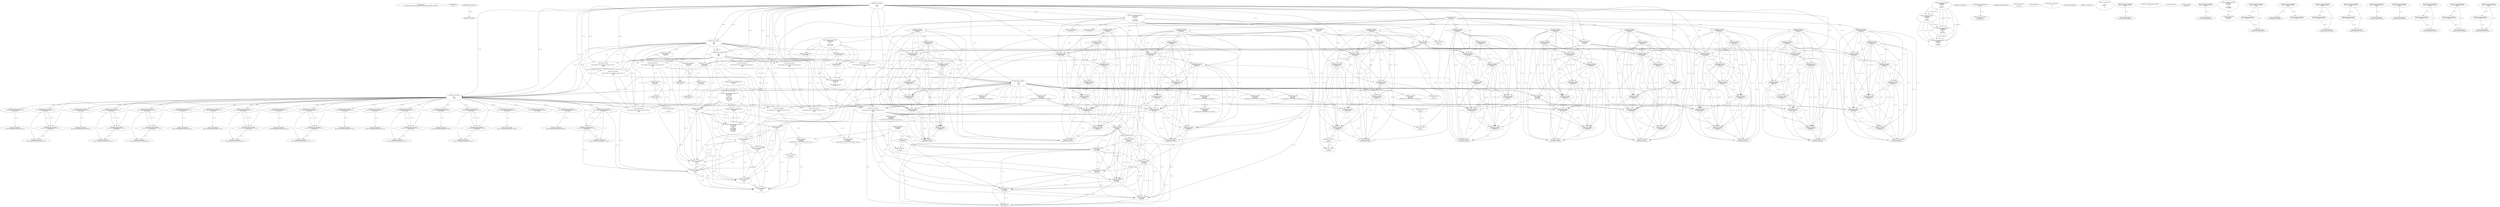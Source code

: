 // Global SCDG with merge call
digraph {
	0 [label="268454688.main
be7ce0b23d6ee4326e909ef32d0ceda66f762a8c37fd239268e45d11e36ee620"]
	1 [label="268454699.Sleep
1000"]
	2 [label="268450908.GetProcessHeap
"]
	3 [label="268465424.VirtualAlloc
0
128
12288
4"]
	4 [label="268465190.RegOpenKeyExW
2147483650
268501000
0
131097
2147417172"]
	5 [label="268465223.RegQueryValueExW
2147417376
268500984
0
0
3221762048
2147417188"]
	3 -> 5 [label="(0-->5)"]
	6 [label="268465239.RegCloseKey
2147417376"]
	5 -> 6 [label="(1-->1)"]
	7 [label="268465489.wsprintfW
3221762048
268501104
0"]
	3 -> 7 [label="(0-->1)"]
	5 -> 7 [label="(5-->1)"]
	8 [label="268466183.VirtualAlloc
0
1024
12288
4"]
	3 -> 8 [label="(3-->3)"]
	3 -> 8 [label="(4-->4)"]
	9 [label="268466202.VirtualAlloc
0
3596
12288
4"]
	3 -> 9 [label="(3-->3)"]
	8 -> 9 [label="(3-->3)"]
	3 -> 9 [label="(4-->4)"]
	8 -> 9 [label="(4-->4)"]
	10 [label="268466212.GetWindowsDirectoryW
3221770240
256"]
	9 -> 10 [label="(0-->1)"]
	11 [label="268466270.GetVolumeInformationW
3221770240
3221770752
256
3221771776
3221771784
3221771780
3221771264
256"]
	9 -> 11 [label="(0-->1)"]
	10 -> 11 [label="(1-->1)"]
	10 -> 11 [label="(2-->3)"]
	10 -> 11 [label="(2-->8)"]
	12 [label="268465190.RegOpenKeyExW
2147483650
268501632
0
131097
2147417172"]
	4 -> 12 [label="(1-->1)"]
	4 -> 12 [label="(4-->4)"]
	4 -> 12 [label="(5-->5)"]
	13 [label="268465223.RegQueryValueExW
3221771788
268501592
0
0
3221771788
2147417188"]
	5 -> 13 [label="(6-->6)"]
	14 [label="268465254.GetLastError
"]
	15 [label="268465263.RegCloseKey
3221771788"]
	13 -> 15 [label="(1-->1)"]
	13 -> 15 [label="(5-->1)"]
	16 [label="268466376.wsprintfW
3221766144
268501204
0"]
	8 -> 16 [label="(0-->1)"]
	17 [label="268466397.lstrcatW
3221766144
3221771788"]
	8 -> 17 [label="(0-->1)"]
	16 -> 17 [label="(1-->1)"]
	13 -> 17 [label="(1-->2)"]
	13 -> 17 [label="(5-->2)"]
	15 -> 17 [label="(1-->2)"]
	18 [label="268466409.GetModuleHandleW
268501752"]
	19 [label="268466416.GetProcAddress
270536744
RtlComputeCrc32"]
	18 -> 19 [label="(0-->1)"]
	20 [label="268466432.lstrlenW
3221766144"]
	8 -> 20 [label="(0-->1)"]
	16 -> 20 [label="(1-->1)"]
	17 -> 20 [label="(1-->1)"]
	21 [label="268466449.RtlComputeCrc32
"]
	22 [label="268466481.VirtualFree
3221770240
0
32768"]
	9 -> 22 [label="(0-->1)"]
	10 -> 22 [label="(1-->1)"]
	11 -> 22 [label="(1-->1)"]
	23 [label="268464882.lstrlenW
3221762048"]
	3 -> 23 [label="(0-->1)"]
	5 -> 23 [label="(5-->1)"]
	7 -> 23 [label="(1-->1)"]
	24 [label="268464893.lstrlenW
268497860"]
	25 [label="268453932.VirtualAlloc
0
retval_lstrlenW_33060_32_retval_lstrlenW_33057_32
12288
64"]
	3 -> 25 [label="(3-->3)"]
	8 -> 25 [label="(3-->3)"]
	9 -> 25 [label="(3-->3)"]
	26 [label="268453967.lstrcpyW
0
268497976"]
	27 [label="268453974.lstrlenW
0"]
	28 [label="268464425.lstrcatW
retval_lstrlenW_33073_32
268497860"]
	24 -> 28 [label="(1-->2)"]
	29 [label="268464433.lstrcatW
retval_lstrlenW_33073_32
268500944"]
	28 -> 29 [label="(1-->1)"]
	30 [label="268464439.lstrcatW
retval_lstrlenW_33073_32
3221762048"]
	28 -> 30 [label="(1-->1)"]
	29 -> 30 [label="(1-->1)"]
	3 -> 30 [label="(0-->2)"]
	5 -> 30 [label="(5-->2)"]
	7 -> 30 [label="(1-->2)"]
	23 -> 30 [label="(1-->2)"]
	31 [label="268464447.lstrcatW
retval_lstrlenW_33073_32
268500948"]
	28 -> 31 [label="(1-->1)"]
	29 -> 31 [label="(1-->1)"]
	30 -> 31 [label="(1-->1)"]
	32 [label="268464636.VirtualAlloc
0
66
12288
64"]
	3 -> 32 [label="(3-->3)"]
	8 -> 32 [label="(3-->3)"]
	9 -> 32 [label="(3-->3)"]
	25 -> 32 [label="(3-->3)"]
	25 -> 32 [label="(4-->4)"]
	33 [label="268464662.wsprintfW
3221778432
268500952
unconstrained_ret_RtlComputeCrc32_33035_32"]
	32 -> 33 [label="(0-->1)"]
	34 [label="268464692.lstrcatW
retval_lstrlenW_33073_32
268497764"]
	28 -> 34 [label="(1-->1)"]
	29 -> 34 [label="(1-->1)"]
	30 -> 34 [label="(1-->1)"]
	31 -> 34 [label="(1-->1)"]
	35 [label="268464700.lstrcatW
retval_lstrlenW_33073_32
268500944"]
	28 -> 35 [label="(1-->1)"]
	29 -> 35 [label="(1-->1)"]
	30 -> 35 [label="(1-->1)"]
	31 -> 35 [label="(1-->1)"]
	34 -> 35 [label="(1-->1)"]
	29 -> 35 [label="(2-->2)"]
	36 [label="268464706.lstrcatW
retval_lstrlenW_33073_32
3221778432"]
	28 -> 36 [label="(1-->1)"]
	29 -> 36 [label="(1-->1)"]
	30 -> 36 [label="(1-->1)"]
	31 -> 36 [label="(1-->1)"]
	34 -> 36 [label="(1-->1)"]
	35 -> 36 [label="(1-->1)"]
	32 -> 36 [label="(0-->2)"]
	33 -> 36 [label="(1-->2)"]
	37 [label="268464714.lstrcatW
retval_lstrlenW_33073_32
268500948"]
	28 -> 37 [label="(1-->1)"]
	29 -> 37 [label="(1-->1)"]
	30 -> 37 [label="(1-->1)"]
	31 -> 37 [label="(1-->1)"]
	34 -> 37 [label="(1-->1)"]
	35 -> 37 [label="(1-->1)"]
	36 -> 37 [label="(1-->1)"]
	31 -> 37 [label="(2-->2)"]
	38 [label="268464726.VirtualFree
3221778432
0
32768"]
	32 -> 38 [label="(0-->1)"]
	33 -> 38 [label="(1-->1)"]
	36 -> 38 [label="(2-->1)"]
	22 -> 38 [label="(3-->3)"]
	39 [label="268464767.lstrlenW
retval_lstrlenW_33073_32"]
	28 -> 39 [label="(1-->1)"]
	29 -> 39 [label="(1-->1)"]
	30 -> 39 [label="(1-->1)"]
	31 -> 39 [label="(1-->1)"]
	34 -> 39 [label="(1-->1)"]
	35 -> 39 [label="(1-->1)"]
	36 -> 39 [label="(1-->1)"]
	37 -> 39 [label="(1-->1)"]
	40 [label="268453998.CreateMutexW
0
0
0"]
	41 [label="268454010.GetLastError
"]
	42 [label="268454017.GetLastError
"]
	43 [label="268454043.VirtualFree
3221774336
0
32768"]
	25 -> 43 [label="(0-->1)"]
	22 -> 43 [label="(3-->3)"]
	38 -> 43 [label="(3-->3)"]
	44 [label="268467629.VirtualFree
3221762048
0
32768"]
	3 -> 44 [label="(0-->1)"]
	5 -> 44 [label="(5-->1)"]
	7 -> 44 [label="(1-->1)"]
	23 -> 44 [label="(1-->1)"]
	30 -> 44 [label="(2-->1)"]
	22 -> 44 [label="(3-->3)"]
	38 -> 44 [label="(3-->3)"]
	43 -> 44 [label="(3-->3)"]
	45 [label="268467737.VirtualFree
3221766144
0
32768"]
	8 -> 45 [label="(0-->1)"]
	16 -> 45 [label="(1-->1)"]
	17 -> 45 [label="(1-->1)"]
	20 -> 45 [label="(1-->1)"]
	22 -> 45 [label="(3-->3)"]
	38 -> 45 [label="(3-->3)"]
	43 -> 45 [label="(3-->3)"]
	44 -> 45 [label="(3-->3)"]
	46 [label="268454737.CreateThread
0
0
268447024
0
0
0"]
	47 [label="268454761.WaitForSingleObject
retval_CreateThread_34804_32
5000"]
	48 [label="268454790.CloseHandle
retval_CreateThread_34804_32"]
	47 -> 48 [label="(1-->1)"]
	49 [label="268454450.CreateToolhelp32Snapshot
2
0"]
	50 [label="268454476.VirtualAlloc
0
556
12288
4"]
	3 -> 50 [label="(3-->3)"]
	8 -> 50 [label="(3-->3)"]
	9 -> 50 [label="(3-->3)"]
	25 -> 50 [label="(3-->3)"]
	32 -> 50 [label="(3-->3)"]
	3 -> 50 [label="(4-->4)"]
	8 -> 50 [label="(4-->4)"]
	9 -> 50 [label="(4-->4)"]
	51 [label="268454533.lstrcmpiW
"]
	2 -> 51 [label="(0-->0)"]
	52 [label="268454602.Process32NextW
retval_CreateToolhelp32Snapshot_37298_32
3221782528"]
	50 -> 52 [label="(0-->2)"]
	53 [label="268465239.RegCloseKey
3221771788"]
	13 -> 53 [label="(1-->1)"]
	13 -> 53 [label="(5-->1)"]
	54 [label="268466320.lstrlenW
3221771788"]
	13 -> 54 [label="(1-->1)"]
	13 -> 54 [label="(5-->1)"]
	53 -> 54 [label="(1-->1)"]
	55 [label="268453932.VirtualAlloc
0
retval_lstrlenW_32834_32_retval_lstrlenW_32836_32
12288
64"]
	3 -> 55 [label="(3-->3)"]
	8 -> 55 [label="(3-->3)"]
	9 -> 55 [label="(3-->3)"]
	56 [label="268453967.lstrcpyW
3221774336
268497976"]
	55 -> 56 [label="(0-->1)"]
	57 [label="268453974.lstrlenW
3221774336"]
	55 -> 57 [label="(0-->1)"]
	56 -> 57 [label="(1-->1)"]
	58 [label="268464425.lstrcatW
retval_lstrlenW_32861_32
268497860"]
	24 -> 58 [label="(1-->2)"]
	59 [label="268464433.lstrcatW
retval_lstrlenW_32861_32
268500944"]
	58 -> 59 [label="(1-->1)"]
	60 [label="268464439.lstrcatW
retval_lstrlenW_32861_32
3221762048"]
	58 -> 60 [label="(1-->1)"]
	59 -> 60 [label="(1-->1)"]
	3 -> 60 [label="(0-->2)"]
	5 -> 60 [label="(5-->2)"]
	7 -> 60 [label="(1-->2)"]
	23 -> 60 [label="(1-->2)"]
	61 [label="268464447.lstrcatW
retval_lstrlenW_32861_32
268500948"]
	58 -> 61 [label="(1-->1)"]
	59 -> 61 [label="(1-->1)"]
	60 -> 61 [label="(1-->1)"]
	62 [label="268464662.wsprintfW
3221778432
268500952
unconstrained_ret_RtlComputeCrc32_32824_32"]
	32 -> 62 [label="(0-->1)"]
	63 [label="268464692.lstrcatW
retval_lstrlenW_32861_32
268497764"]
	58 -> 63 [label="(1-->1)"]
	59 -> 63 [label="(1-->1)"]
	60 -> 63 [label="(1-->1)"]
	61 -> 63 [label="(1-->1)"]
	64 [label="268464700.lstrcatW
retval_lstrlenW_32861_32
268500944"]
	58 -> 64 [label="(1-->1)"]
	59 -> 64 [label="(1-->1)"]
	60 -> 64 [label="(1-->1)"]
	61 -> 64 [label="(1-->1)"]
	63 -> 64 [label="(1-->1)"]
	59 -> 64 [label="(2-->2)"]
	65 [label="268464706.lstrcatW
retval_lstrlenW_32861_32
3221778432"]
	58 -> 65 [label="(1-->1)"]
	59 -> 65 [label="(1-->1)"]
	60 -> 65 [label="(1-->1)"]
	61 -> 65 [label="(1-->1)"]
	63 -> 65 [label="(1-->1)"]
	64 -> 65 [label="(1-->1)"]
	32 -> 65 [label="(0-->2)"]
	62 -> 65 [label="(1-->2)"]
	66 [label="268464714.lstrcatW
retval_lstrlenW_32861_32
268500948"]
	58 -> 66 [label="(1-->1)"]
	59 -> 66 [label="(1-->1)"]
	60 -> 66 [label="(1-->1)"]
	61 -> 66 [label="(1-->1)"]
	63 -> 66 [label="(1-->1)"]
	64 -> 66 [label="(1-->1)"]
	65 -> 66 [label="(1-->1)"]
	61 -> 66 [label="(2-->2)"]
	67 [label="268464767.lstrlenW
retval_lstrlenW_32861_32"]
	58 -> 67 [label="(1-->1)"]
	59 -> 67 [label="(1-->1)"]
	60 -> 67 [label="(1-->1)"]
	61 -> 67 [label="(1-->1)"]
	63 -> 67 [label="(1-->1)"]
	64 -> 67 [label="(1-->1)"]
	65 -> 67 [label="(1-->1)"]
	66 -> 67 [label="(1-->1)"]
	68 [label="268453998.CreateMutexW
0
0
3221774336"]
	55 -> 68 [label="(0-->3)"]
	56 -> 68 [label="(1-->3)"]
	57 -> 68 [label="(1-->3)"]
	69 [label="268454501.Process32FirstW
retval_CreateToolhelp32Snapshot_33109_32
3221782528"]
	50 -> 69 [label="(0-->2)"]
	70 [label="268454602.Process32NextW
retval_CreateToolhelp32Snapshot_33109_32
3221782528"]
	69 -> 70 [label="(1-->1)"]
	50 -> 70 [label="(0-->2)"]
	69 -> 70 [label="(2-->2)"]
	71 [label="268454627.VirtualFree
3221782528
0
32768"]
	50 -> 71 [label="(0-->1)"]
	69 -> 71 [label="(2-->1)"]
	70 -> 71 [label="(2-->1)"]
	22 -> 71 [label="(3-->3)"]
	38 -> 71 [label="(3-->3)"]
	43 -> 71 [label="(3-->3)"]
	44 -> 71 [label="(3-->3)"]
	45 -> 71 [label="(3-->3)"]
	72 [label="268454634.CloseHandle
retval_CreateToolhelp32Snapshot_33109_32"]
	69 -> 72 [label="(1-->1)"]
	70 -> 72 [label="(1-->1)"]
	73 [label="268465190.RegOpenKeyExW
2147483650
268501000
0
131097
2147417052"]
	4 -> 73 [label="(1-->1)"]
	12 -> 73 [label="(1-->1)"]
	4 -> 73 [label="(2-->2)"]
	4 -> 73 [label="(4-->4)"]
	12 -> 73 [label="(4-->4)"]
	74 [label="268465489.wsprintfW
3221786624
268500964
0"]
	75 [label="268466212.GetWindowsDirectoryW
3221794816
256"]
	10 -> 75 [label="(2-->2)"]
	11 -> 75 [label="(3-->2)"]
	11 -> 75 [label="(8-->2)"]
	76 [label="268466270.GetVolumeInformationW
3221794816
3221795328
256
3221796352
3221796360
3221796356
3221795840
256"]
	75 -> 76 [label="(1-->1)"]
	10 -> 76 [label="(2-->3)"]
	11 -> 76 [label="(3-->3)"]
	11 -> 76 [label="(8-->3)"]
	75 -> 76 [label="(2-->3)"]
	10 -> 76 [label="(2-->8)"]
	11 -> 76 [label="(3-->8)"]
	11 -> 76 [label="(8-->8)"]
	75 -> 76 [label="(2-->8)"]
	77 [label="268465190.RegOpenKeyExW
2147483650
268501632
0
131097
2147417052"]
	4 -> 77 [label="(1-->1)"]
	12 -> 77 [label="(1-->1)"]
	73 -> 77 [label="(1-->1)"]
	12 -> 77 [label="(2-->2)"]
	4 -> 77 [label="(4-->4)"]
	12 -> 77 [label="(4-->4)"]
	73 -> 77 [label="(4-->4)"]
	73 -> 77 [label="(5-->5)"]
	78 [label="268466376.wsprintfW
3221790720
268501204
0"]
	16 -> 78 [label="(2-->2)"]
	79 [label="268466397.lstrcatW
3221790720
3221796364"]
	78 -> 79 [label="(1-->1)"]
	80 [label="268466432.lstrlenW
3221790720"]
	78 -> 80 [label="(1-->1)"]
	79 -> 80 [label="(1-->1)"]
	81 [label="268466481.VirtualFree
3221794816
0
32768"]
	75 -> 81 [label="(1-->1)"]
	76 -> 81 [label="(1-->1)"]
	22 -> 81 [label="(3-->3)"]
	38 -> 81 [label="(3-->3)"]
	43 -> 81 [label="(3-->3)"]
	44 -> 81 [label="(3-->3)"]
	45 -> 81 [label="(3-->3)"]
	71 -> 81 [label="(3-->3)"]
	82 [label="268464882.lstrlenW
3221786624"]
	74 -> 82 [label="(1-->1)"]
	83 [label="268452641.VirtualAlloc
0
retval_lstrlenW_44772_32_retval_lstrlenW_44771_32
12288
64"]
	3 -> 83 [label="(3-->3)"]
	8 -> 83 [label="(3-->3)"]
	9 -> 83 [label="(3-->3)"]
	32 -> 83 [label="(3-->3)"]
	50 -> 83 [label="(3-->3)"]
	55 -> 83 [label="(3-->3)"]
	32 -> 83 [label="(4-->4)"]
	55 -> 83 [label="(4-->4)"]
	84 [label="268464425.lstrcatW
0
268497860"]
	24 -> 84 [label="(1-->2)"]
	58 -> 84 [label="(2-->2)"]
	85 [label="268464433.lstrcatW
0
268500944"]
	59 -> 85 [label="(2-->2)"]
	64 -> 85 [label="(2-->2)"]
	86 [label="268464439.lstrcatW
0
3221786624"]
	74 -> 86 [label="(1-->2)"]
	82 -> 86 [label="(1-->2)"]
	87 [label="268464447.lstrcatW
0
268500948"]
	61 -> 87 [label="(2-->2)"]
	66 -> 87 [label="(2-->2)"]
	88 [label="268464679.wsprintfW
3221803008
268500964
retval_lstrlenW_44772_32_retval_lstrlenW_44771_32"]
	74 -> 88 [label="(2-->2)"]
	83 -> 88 [label="(2-->3)"]
	89 [label="268464692.lstrcatW
0
268497764"]
	63 -> 89 [label="(2-->2)"]
	90 [label="268464700.lstrcatW
0
268500944"]
	59 -> 90 [label="(2-->2)"]
	64 -> 90 [label="(2-->2)"]
	85 -> 90 [label="(2-->2)"]
	91 [label="268464706.lstrcatW
0
3221803008"]
	88 -> 91 [label="(1-->2)"]
	92 [label="268464714.lstrcatW
0
268500948"]
	61 -> 92 [label="(2-->2)"]
	66 -> 92 [label="(2-->2)"]
	87 -> 92 [label="(2-->2)"]
	93 [label="268464726.VirtualFree
3221803008
0
32768"]
	88 -> 93 [label="(1-->1)"]
	91 -> 93 [label="(2-->1)"]
	22 -> 93 [label="(3-->3)"]
	38 -> 93 [label="(3-->3)"]
	43 -> 93 [label="(3-->3)"]
	44 -> 93 [label="(3-->3)"]
	45 -> 93 [label="(3-->3)"]
	71 -> 93 [label="(3-->3)"]
	81 -> 93 [label="(3-->3)"]
	94 [label="268464767.lstrlenW
0"]
	95 [label="268452707.lstrlenW
268497912"]
	96 [label="268454634.CloseHandle
retval_CreateToolhelp32Snapshot_37298_32"]
	52 -> 96 [label="(1-->1)"]
	97 [label="268452641.VirtualAlloc
0
retval_lstrlenW_44121_32_retval_lstrlenW_44124_32
12288
64"]
	3 -> 97 [label="(3-->3)"]
	8 -> 97 [label="(3-->3)"]
	9 -> 97 [label="(3-->3)"]
	25 -> 97 [label="(3-->3)"]
	32 -> 97 [label="(3-->3)"]
	50 -> 97 [label="(3-->3)"]
	25 -> 97 [label="(4-->4)"]
	32 -> 97 [label="(4-->4)"]
	98 [label="268464425.lstrcatW
3221798912
268497860"]
	97 -> 98 [label="(0-->1)"]
	24 -> 98 [label="(1-->2)"]
	28 -> 98 [label="(2-->2)"]
	99 [label="268464433.lstrcatW
3221798912
268500944"]
	97 -> 99 [label="(0-->1)"]
	98 -> 99 [label="(1-->1)"]
	29 -> 99 [label="(2-->2)"]
	35 -> 99 [label="(2-->2)"]
	100 [label="268464439.lstrcatW
3221798912
3221786624"]
	97 -> 100 [label="(0-->1)"]
	98 -> 100 [label="(1-->1)"]
	99 -> 100 [label="(1-->1)"]
	74 -> 100 [label="(1-->2)"]
	82 -> 100 [label="(1-->2)"]
	101 [label="268464447.lstrcatW
3221798912
268500948"]
	97 -> 101 [label="(0-->1)"]
	98 -> 101 [label="(1-->1)"]
	99 -> 101 [label="(1-->1)"]
	100 -> 101 [label="(1-->1)"]
	31 -> 101 [label="(2-->2)"]
	37 -> 101 [label="(2-->2)"]
	102 [label="268464662.wsprintfW
3221803008
268500952
unconstrained_ret_RtlComputeCrc32_44113_32"]
	33 -> 102 [label="(2-->2)"]
	103 [label="268464692.lstrcatW
3221798912
268497764"]
	97 -> 103 [label="(0-->1)"]
	98 -> 103 [label="(1-->1)"]
	99 -> 103 [label="(1-->1)"]
	100 -> 103 [label="(1-->1)"]
	101 -> 103 [label="(1-->1)"]
	34 -> 103 [label="(2-->2)"]
	104 [label="268464700.lstrcatW
3221798912
268500944"]
	97 -> 104 [label="(0-->1)"]
	98 -> 104 [label="(1-->1)"]
	99 -> 104 [label="(1-->1)"]
	100 -> 104 [label="(1-->1)"]
	101 -> 104 [label="(1-->1)"]
	103 -> 104 [label="(1-->1)"]
	29 -> 104 [label="(2-->2)"]
	35 -> 104 [label="(2-->2)"]
	99 -> 104 [label="(2-->2)"]
	105 [label="268464706.lstrcatW
3221798912
3221803008"]
	97 -> 105 [label="(0-->1)"]
	98 -> 105 [label="(1-->1)"]
	99 -> 105 [label="(1-->1)"]
	100 -> 105 [label="(1-->1)"]
	101 -> 105 [label="(1-->1)"]
	103 -> 105 [label="(1-->1)"]
	104 -> 105 [label="(1-->1)"]
	102 -> 105 [label="(1-->2)"]
	106 [label="268464714.lstrcatW
3221798912
268500948"]
	97 -> 106 [label="(0-->1)"]
	98 -> 106 [label="(1-->1)"]
	99 -> 106 [label="(1-->1)"]
	100 -> 106 [label="(1-->1)"]
	101 -> 106 [label="(1-->1)"]
	103 -> 106 [label="(1-->1)"]
	104 -> 106 [label="(1-->1)"]
	105 -> 106 [label="(1-->1)"]
	31 -> 106 [label="(2-->2)"]
	37 -> 106 [label="(2-->2)"]
	101 -> 106 [label="(2-->2)"]
	107 [label="268464767.lstrlenW
3221798912"]
	97 -> 107 [label="(0-->1)"]
	98 -> 107 [label="(1-->1)"]
	99 -> 107 [label="(1-->1)"]
	100 -> 107 [label="(1-->1)"]
	101 -> 107 [label="(1-->1)"]
	103 -> 107 [label="(1-->1)"]
	104 -> 107 [label="(1-->1)"]
	105 -> 107 [label="(1-->1)"]
	106 -> 107 [label="(1-->1)"]
	108 [label="268465263.RegCloseKey
2147417376"]
	5 -> 108 [label="(1-->1)"]
	109 [label="268465489.wsprintfW
3221762048
268500964
0"]
	3 -> 109 [label="(0-->1)"]
	5 -> 109 [label="(5-->1)"]
	110 [label="268453932.VirtualAlloc
0
retval_lstrlenW_32835_32_retval_lstrlenW_32837_32
12288
64"]
	3 -> 110 [label="(3-->3)"]
	8 -> 110 [label="(3-->3)"]
	9 -> 110 [label="(3-->3)"]
	111 [label="268464425.lstrcatW
retval_lstrlenW_32925_32
268497860"]
	24 -> 111 [label="(1-->2)"]
	112 [label="268464433.lstrcatW
retval_lstrlenW_32925_32
268500944"]
	111 -> 112 [label="(1-->1)"]
	113 [label="268464439.lstrcatW
retval_lstrlenW_32925_32
3221762048"]
	111 -> 113 [label="(1-->1)"]
	112 -> 113 [label="(1-->1)"]
	3 -> 113 [label="(0-->2)"]
	5 -> 113 [label="(5-->2)"]
	23 -> 113 [label="(1-->2)"]
	109 -> 113 [label="(1-->2)"]
	114 [label="268464447.lstrcatW
retval_lstrlenW_32925_32
268500948"]
	111 -> 114 [label="(1-->1)"]
	112 -> 114 [label="(1-->1)"]
	113 -> 114 [label="(1-->1)"]
	115 [label="268464662.wsprintfW
3221778432
268500952
unconstrained_ret_RtlComputeCrc32_32825_32"]
	32 -> 115 [label="(0-->1)"]
	116 [label="268464692.lstrcatW
retval_lstrlenW_32925_32
268497764"]
	111 -> 116 [label="(1-->1)"]
	112 -> 116 [label="(1-->1)"]
	113 -> 116 [label="(1-->1)"]
	114 -> 116 [label="(1-->1)"]
	117 [label="268464700.lstrcatW
retval_lstrlenW_32925_32
268500944"]
	111 -> 117 [label="(1-->1)"]
	112 -> 117 [label="(1-->1)"]
	113 -> 117 [label="(1-->1)"]
	114 -> 117 [label="(1-->1)"]
	116 -> 117 [label="(1-->1)"]
	112 -> 117 [label="(2-->2)"]
	118 [label="268464706.lstrcatW
retval_lstrlenW_32925_32
3221778432"]
	111 -> 118 [label="(1-->1)"]
	112 -> 118 [label="(1-->1)"]
	113 -> 118 [label="(1-->1)"]
	114 -> 118 [label="(1-->1)"]
	116 -> 118 [label="(1-->1)"]
	117 -> 118 [label="(1-->1)"]
	32 -> 118 [label="(0-->2)"]
	115 -> 118 [label="(1-->2)"]
	119 [label="268464714.lstrcatW
retval_lstrlenW_32925_32
268500948"]
	111 -> 119 [label="(1-->1)"]
	112 -> 119 [label="(1-->1)"]
	113 -> 119 [label="(1-->1)"]
	114 -> 119 [label="(1-->1)"]
	116 -> 119 [label="(1-->1)"]
	117 -> 119 [label="(1-->1)"]
	118 -> 119 [label="(1-->1)"]
	114 -> 119 [label="(2-->2)"]
	120 [label="268464767.lstrlenW
retval_lstrlenW_32925_32"]
	111 -> 120 [label="(1-->1)"]
	112 -> 120 [label="(1-->1)"]
	113 -> 120 [label="(1-->1)"]
	114 -> 120 [label="(1-->1)"]
	116 -> 120 [label="(1-->1)"]
	117 -> 120 [label="(1-->1)"]
	118 -> 120 [label="(1-->1)"]
	119 -> 120 [label="(1-->1)"]
	121 [label="268454602.Process32NextW
retval_CreateToolhelp32Snapshot_33404_32
3221782528"]
	50 -> 121 [label="(0-->2)"]
	122 [label="268454634.CloseHandle
retval_CreateToolhelp32Snapshot_33404_32"]
	121 -> 122 [label="(1-->1)"]
	123 [label="268452641.VirtualAlloc
0
retval_lstrlenW_45356_32_retval_lstrlenW_45358_32
12288
64"]
	3 -> 123 [label="(3-->3)"]
	8 -> 123 [label="(3-->3)"]
	9 -> 123 [label="(3-->3)"]
	32 -> 123 [label="(3-->3)"]
	50 -> 123 [label="(3-->3)"]
	110 -> 123 [label="(3-->3)"]
	32 -> 123 [label="(4-->4)"]
	110 -> 123 [label="(4-->4)"]
	124 [label="268464662.wsprintfW
3221803008
268500952
unconstrained_ret_RtlComputeCrc32_44892_32"]
	115 -> 124 [label="(2-->2)"]
	125 [label="268453932.VirtualAlloc
0
retval_lstrlenW_32830_32_retval_lstrlenW_32828_32
12288
64"]
	3 -> 125 [label="(3-->3)"]
	8 -> 125 [label="(3-->3)"]
	9 -> 125 [label="(3-->3)"]
	126 [label="268464425.lstrcatW
retval_lstrlenW_32908_32
268497860"]
	24 -> 126 [label="(1-->2)"]
	127 [label="268464433.lstrcatW
retval_lstrlenW_32908_32
268500944"]
	126 -> 127 [label="(1-->1)"]
	128 [label="268464439.lstrcatW
retval_lstrlenW_32908_32
3221762048"]
	126 -> 128 [label="(1-->1)"]
	127 -> 128 [label="(1-->1)"]
	3 -> 128 [label="(0-->2)"]
	23 -> 128 [label="(1-->2)"]
	109 -> 128 [label="(1-->2)"]
	129 [label="268464447.lstrcatW
retval_lstrlenW_32908_32
268500948"]
	126 -> 129 [label="(1-->1)"]
	127 -> 129 [label="(1-->1)"]
	128 -> 129 [label="(1-->1)"]
	130 [label="268464662.wsprintfW
3221778432
268500952
unconstrained_ret_RtlComputeCrc32_32813_32"]
	32 -> 130 [label="(0-->1)"]
	131 [label="268464692.lstrcatW
retval_lstrlenW_32908_32
268497764"]
	126 -> 131 [label="(1-->1)"]
	127 -> 131 [label="(1-->1)"]
	128 -> 131 [label="(1-->1)"]
	129 -> 131 [label="(1-->1)"]
	132 [label="268464700.lstrcatW
retval_lstrlenW_32908_32
268500944"]
	126 -> 132 [label="(1-->1)"]
	127 -> 132 [label="(1-->1)"]
	128 -> 132 [label="(1-->1)"]
	129 -> 132 [label="(1-->1)"]
	131 -> 132 [label="(1-->1)"]
	127 -> 132 [label="(2-->2)"]
	133 [label="268464706.lstrcatW
retval_lstrlenW_32908_32
3221778432"]
	126 -> 133 [label="(1-->1)"]
	127 -> 133 [label="(1-->1)"]
	128 -> 133 [label="(1-->1)"]
	129 -> 133 [label="(1-->1)"]
	131 -> 133 [label="(1-->1)"]
	132 -> 133 [label="(1-->1)"]
	32 -> 133 [label="(0-->2)"]
	130 -> 133 [label="(1-->2)"]
	134 [label="268464714.lstrcatW
retval_lstrlenW_32908_32
268500948"]
	126 -> 134 [label="(1-->1)"]
	127 -> 134 [label="(1-->1)"]
	128 -> 134 [label="(1-->1)"]
	129 -> 134 [label="(1-->1)"]
	131 -> 134 [label="(1-->1)"]
	132 -> 134 [label="(1-->1)"]
	133 -> 134 [label="(1-->1)"]
	129 -> 134 [label="(2-->2)"]
	135 [label="268464767.lstrlenW
retval_lstrlenW_32908_32"]
	126 -> 135 [label="(1-->1)"]
	127 -> 135 [label="(1-->1)"]
	128 -> 135 [label="(1-->1)"]
	129 -> 135 [label="(1-->1)"]
	131 -> 135 [label="(1-->1)"]
	132 -> 135 [label="(1-->1)"]
	133 -> 135 [label="(1-->1)"]
	134 -> 135 [label="(1-->1)"]
	136 [label="268454761.WaitForSingleObject
retval_CreateThread_33351_32
5000"]
	137 [label="268454790.CloseHandle
retval_CreateThread_33351_32"]
	136 -> 137 [label="(1-->1)"]
	138 [label="268454602.Process32NextW
retval_CreateToolhelp32Snapshot_34343_32
3221782528"]
	50 -> 138 [label="(0-->2)"]
	139 [label="268454634.CloseHandle
retval_CreateToolhelp32Snapshot_34343_32"]
	138 -> 139 [label="(1-->1)"]
	140 [label="268465223.RegQueryValueExW
2147417376
268500984
0
0
3221786624
2147417068"]
	141 [label="268452641.VirtualAlloc
0
retval_lstrlenW_44674_32_retval_lstrlenW_44672_32
12288
64"]
	3 -> 141 [label="(3-->3)"]
	8 -> 141 [label="(3-->3)"]
	9 -> 141 [label="(3-->3)"]
	32 -> 141 [label="(3-->3)"]
	50 -> 141 [label="(3-->3)"]
	125 -> 141 [label="(3-->3)"]
	32 -> 141 [label="(4-->4)"]
	125 -> 141 [label="(4-->4)"]
	142 [label="268464679.wsprintfW
3221803008
268500964
retval_lstrlenW_44674_32_retval_lstrlenW_44672_32"]
	74 -> 142 [label="(2-->2)"]
	109 -> 142 [label="(2-->2)"]
	141 -> 142 [label="(2-->3)"]
	143 [label="268464679.wsprintfW
3221778432
268500964
3221774336"]
	32 -> 143 [label="(0-->1)"]
	109 -> 143 [label="(2-->2)"]
	110 -> 143 [label="(0-->3)"]
	144 [label="268454501.Process32FirstW
retval_CreateToolhelp32Snapshot_33357_32
3221782528"]
	50 -> 144 [label="(0-->2)"]
	145 [label="268454602.Process32NextW
retval_CreateToolhelp32Snapshot_33357_32
3221782528"]
	144 -> 145 [label="(1-->1)"]
	50 -> 145 [label="(0-->2)"]
	144 -> 145 [label="(2-->2)"]
	146 [label="268454634.CloseHandle
retval_CreateToolhelp32Snapshot_33357_32"]
	144 -> 146 [label="(1-->1)"]
	145 -> 146 [label="(1-->1)"]
	147 [label="268464425.lstrcatW
retval_lstrlenW_33104_32
268497860"]
	24 -> 147 [label="(1-->2)"]
	148 [label="268464433.lstrcatW
retval_lstrlenW_33104_32
268500944"]
	147 -> 148 [label="(1-->1)"]
	149 [label="268464439.lstrcatW
retval_lstrlenW_33104_32
3221762048"]
	147 -> 149 [label="(1-->1)"]
	148 -> 149 [label="(1-->1)"]
	3 -> 149 [label="(0-->2)"]
	5 -> 149 [label="(5-->2)"]
	7 -> 149 [label="(1-->2)"]
	23 -> 149 [label="(1-->2)"]
	150 [label="268464447.lstrcatW
retval_lstrlenW_33104_32
268500948"]
	147 -> 150 [label="(1-->1)"]
	148 -> 150 [label="(1-->1)"]
	149 -> 150 [label="(1-->1)"]
	151 [label="268464692.lstrcatW
retval_lstrlenW_33104_32
268497764"]
	147 -> 151 [label="(1-->1)"]
	148 -> 151 [label="(1-->1)"]
	149 -> 151 [label="(1-->1)"]
	150 -> 151 [label="(1-->1)"]
	152 [label="268464700.lstrcatW
retval_lstrlenW_33104_32
268500944"]
	147 -> 152 [label="(1-->1)"]
	148 -> 152 [label="(1-->1)"]
	149 -> 152 [label="(1-->1)"]
	150 -> 152 [label="(1-->1)"]
	151 -> 152 [label="(1-->1)"]
	148 -> 152 [label="(2-->2)"]
	153 [label="268464706.lstrcatW
retval_lstrlenW_33104_32
3221778432"]
	147 -> 153 [label="(1-->1)"]
	148 -> 153 [label="(1-->1)"]
	149 -> 153 [label="(1-->1)"]
	150 -> 153 [label="(1-->1)"]
	151 -> 153 [label="(1-->1)"]
	152 -> 153 [label="(1-->1)"]
	32 -> 153 [label="(0-->2)"]
	33 -> 153 [label="(1-->2)"]
	154 [label="268464714.lstrcatW
retval_lstrlenW_33104_32
268500948"]
	147 -> 154 [label="(1-->1)"]
	148 -> 154 [label="(1-->1)"]
	149 -> 154 [label="(1-->1)"]
	150 -> 154 [label="(1-->1)"]
	151 -> 154 [label="(1-->1)"]
	152 -> 154 [label="(1-->1)"]
	153 -> 154 [label="(1-->1)"]
	150 -> 154 [label="(2-->2)"]
	155 [label="268464767.lstrlenW
retval_lstrlenW_33104_32"]
	147 -> 155 [label="(1-->1)"]
	148 -> 155 [label="(1-->1)"]
	149 -> 155 [label="(1-->1)"]
	150 -> 155 [label="(1-->1)"]
	151 -> 155 [label="(1-->1)"]
	152 -> 155 [label="(1-->1)"]
	153 -> 155 [label="(1-->1)"]
	154 -> 155 [label="(1-->1)"]
	156 [label="268454761.WaitForSingleObject
retval_CreateThread_33520_32
5000"]
	157 [label="268454780.TerminateThread
retval_CreateThread_33520_32
0"]
	156 -> 157 [label="(1-->1)"]
	158 [label="268454790.CloseHandle
retval_CreateThread_33520_32"]
	156 -> 158 [label="(1-->1)"]
	157 -> 158 [label="(1-->1)"]
	159 [label="268454602.Process32NextW
retval_CreateToolhelp32Snapshot_33642_32
3221782528"]
	50 -> 159 [label="(0-->2)"]
	160 [label="268454634.CloseHandle
retval_CreateToolhelp32Snapshot_33642_32"]
	159 -> 160 [label="(1-->1)"]
	161 [label="268464425.lstrcatW
retval_lstrlenW_32850_32
268497860"]
	24 -> 161 [label="(1-->2)"]
	162 [label="268464433.lstrcatW
retval_lstrlenW_32850_32
268500944"]
	161 -> 162 [label="(1-->1)"]
	163 [label="268464439.lstrcatW
retval_lstrlenW_32850_32
3221762048"]
	161 -> 163 [label="(1-->1)"]
	162 -> 163 [label="(1-->1)"]
	3 -> 163 [label="(0-->2)"]
	5 -> 163 [label="(5-->2)"]
	7 -> 163 [label="(1-->2)"]
	23 -> 163 [label="(1-->2)"]
	164 [label="268464447.lstrcatW
retval_lstrlenW_32850_32
268500948"]
	161 -> 164 [label="(1-->1)"]
	162 -> 164 [label="(1-->1)"]
	163 -> 164 [label="(1-->1)"]
	165 [label="268464692.lstrcatW
retval_lstrlenW_32850_32
268497764"]
	161 -> 165 [label="(1-->1)"]
	162 -> 165 [label="(1-->1)"]
	163 -> 165 [label="(1-->1)"]
	164 -> 165 [label="(1-->1)"]
	166 [label="268464700.lstrcatW
retval_lstrlenW_32850_32
268500944"]
	161 -> 166 [label="(1-->1)"]
	162 -> 166 [label="(1-->1)"]
	163 -> 166 [label="(1-->1)"]
	164 -> 166 [label="(1-->1)"]
	165 -> 166 [label="(1-->1)"]
	162 -> 166 [label="(2-->2)"]
	167 [label="268464706.lstrcatW
retval_lstrlenW_32850_32
3221778432"]
	161 -> 167 [label="(1-->1)"]
	162 -> 167 [label="(1-->1)"]
	163 -> 167 [label="(1-->1)"]
	164 -> 167 [label="(1-->1)"]
	165 -> 167 [label="(1-->1)"]
	166 -> 167 [label="(1-->1)"]
	32 -> 167 [label="(0-->2)"]
	143 -> 167 [label="(1-->2)"]
	168 [label="268464714.lstrcatW
retval_lstrlenW_32850_32
268500948"]
	161 -> 168 [label="(1-->1)"]
	162 -> 168 [label="(1-->1)"]
	163 -> 168 [label="(1-->1)"]
	164 -> 168 [label="(1-->1)"]
	165 -> 168 [label="(1-->1)"]
	166 -> 168 [label="(1-->1)"]
	167 -> 168 [label="(1-->1)"]
	164 -> 168 [label="(2-->2)"]
	169 [label="268464767.lstrlenW
retval_lstrlenW_32850_32"]
	161 -> 169 [label="(1-->1)"]
	162 -> 169 [label="(1-->1)"]
	163 -> 169 [label="(1-->1)"]
	164 -> 169 [label="(1-->1)"]
	165 -> 169 [label="(1-->1)"]
	166 -> 169 [label="(1-->1)"]
	167 -> 169 [label="(1-->1)"]
	168 -> 169 [label="(1-->1)"]
	170 [label="268454761.WaitForSingleObject
retval_CreateThread_32964_32
5000"]
	171 [label="268454790.CloseHandle
retval_CreateThread_32964_32"]
	170 -> 171 [label="(1-->1)"]
	172 [label="268454501.Process32FirstW
retval_CreateToolhelp32Snapshot_33191_32
3221782528"]
	50 -> 172 [label="(0-->2)"]
	173 [label="268454602.Process32NextW
retval_CreateToolhelp32Snapshot_33191_32
3221782528"]
	172 -> 173 [label="(1-->1)"]
	50 -> 173 [label="(0-->2)"]
	172 -> 173 [label="(2-->2)"]
	174 [label="268454634.CloseHandle
retval_CreateToolhelp32Snapshot_33191_32"]
	172 -> 174 [label="(1-->1)"]
	173 -> 174 [label="(1-->1)"]
	175 [label="268454761.WaitForSingleObject
retval_CreateThread_33399_32
5000"]
	176 [label="268454780.TerminateThread
retval_CreateThread_33399_32
0"]
	175 -> 176 [label="(1-->1)"]
	177 [label="268454790.CloseHandle
retval_CreateThread_33399_32"]
	175 -> 177 [label="(1-->1)"]
	176 -> 177 [label="(1-->1)"]
	178 [label="268454501.Process32FirstW
retval_CreateToolhelp32Snapshot_33629_32
3221782528"]
	50 -> 178 [label="(0-->2)"]
	179 [label="268454602.Process32NextW
retval_CreateToolhelp32Snapshot_33629_32
3221782528"]
	178 -> 179 [label="(1-->1)"]
	50 -> 179 [label="(0-->2)"]
	178 -> 179 [label="(2-->2)"]
	180 [label="268454634.CloseHandle
retval_CreateToolhelp32Snapshot_33629_32"]
	178 -> 180 [label="(1-->1)"]
	179 -> 180 [label="(1-->1)"]
	181 [label="268465223.RegQueryValueExW
3221771788
268501728
0
0
retval_lstrlenW_32790_32
2147417188"]
	13 -> 181 [label="(1-->1)"]
	13 -> 181 [label="(5-->1)"]
	53 -> 181 [label="(1-->1)"]
	54 -> 181 [label="(1-->1)"]
	13 -> 181 [label="(6-->6)"]
	182 [label="268453932.VirtualAlloc
0
retval_lstrlenW_32832_32_retval_lstrlenW_32833_32
12288
64"]
	3 -> 182 [label="(3-->3)"]
	8 -> 182 [label="(3-->3)"]
	9 -> 182 [label="(3-->3)"]
	183 [label="268464425.lstrcatW
retval_lstrlenW_32867_32
268497860"]
	24 -> 183 [label="(1-->2)"]
	184 [label="268464433.lstrcatW
retval_lstrlenW_32867_32
268500944"]
	183 -> 184 [label="(1-->1)"]
	185 [label="268464439.lstrcatW
retval_lstrlenW_32867_32
3221762048"]
	183 -> 185 [label="(1-->1)"]
	184 -> 185 [label="(1-->1)"]
	3 -> 185 [label="(0-->2)"]
	23 -> 185 [label="(1-->2)"]
	109 -> 185 [label="(1-->2)"]
	186 [label="268464447.lstrcatW
retval_lstrlenW_32867_32
268500948"]
	183 -> 186 [label="(1-->1)"]
	184 -> 186 [label="(1-->1)"]
	185 -> 186 [label="(1-->1)"]
	187 [label="268464692.lstrcatW
retval_lstrlenW_32867_32
268497764"]
	183 -> 187 [label="(1-->1)"]
	184 -> 187 [label="(1-->1)"]
	185 -> 187 [label="(1-->1)"]
	186 -> 187 [label="(1-->1)"]
	188 [label="268464700.lstrcatW
retval_lstrlenW_32867_32
268500944"]
	183 -> 188 [label="(1-->1)"]
	184 -> 188 [label="(1-->1)"]
	185 -> 188 [label="(1-->1)"]
	186 -> 188 [label="(1-->1)"]
	187 -> 188 [label="(1-->1)"]
	184 -> 188 [label="(2-->2)"]
	189 [label="268464706.lstrcatW
retval_lstrlenW_32867_32
3221778432"]
	183 -> 189 [label="(1-->1)"]
	184 -> 189 [label="(1-->1)"]
	185 -> 189 [label="(1-->1)"]
	186 -> 189 [label="(1-->1)"]
	187 -> 189 [label="(1-->1)"]
	188 -> 189 [label="(1-->1)"]
	32 -> 189 [label="(0-->2)"]
	143 -> 189 [label="(1-->2)"]
	190 [label="268464714.lstrcatW
retval_lstrlenW_32867_32
268500948"]
	183 -> 190 [label="(1-->1)"]
	184 -> 190 [label="(1-->1)"]
	185 -> 190 [label="(1-->1)"]
	186 -> 190 [label="(1-->1)"]
	187 -> 190 [label="(1-->1)"]
	188 -> 190 [label="(1-->1)"]
	189 -> 190 [label="(1-->1)"]
	186 -> 190 [label="(2-->2)"]
	191 [label="268464767.lstrlenW
retval_lstrlenW_32867_32"]
	183 -> 191 [label="(1-->1)"]
	184 -> 191 [label="(1-->1)"]
	185 -> 191 [label="(1-->1)"]
	186 -> 191 [label="(1-->1)"]
	187 -> 191 [label="(1-->1)"]
	188 -> 191 [label="(1-->1)"]
	189 -> 191 [label="(1-->1)"]
	190 -> 191 [label="(1-->1)"]
	192 [label="268454602.Process32NextW
retval_CreateToolhelp32Snapshot_33207_32
3221782528"]
	50 -> 192 [label="(0-->2)"]
	193 [label="268454634.CloseHandle
retval_CreateToolhelp32Snapshot_33207_32"]
	192 -> 193 [label="(1-->1)"]
	194 [label="268464425.lstrcatW
retval_lstrlenW_32888_32
268497860"]
	24 -> 194 [label="(1-->2)"]
	195 [label="268464433.lstrcatW
retval_lstrlenW_32888_32
268500944"]
	194 -> 195 [label="(1-->1)"]
	196 [label="268464439.lstrcatW
retval_lstrlenW_32888_32
3221762048"]
	194 -> 196 [label="(1-->1)"]
	195 -> 196 [label="(1-->1)"]
	3 -> 196 [label="(0-->2)"]
	23 -> 196 [label="(1-->2)"]
	109 -> 196 [label="(1-->2)"]
	197 [label="268464447.lstrcatW
retval_lstrlenW_32888_32
268500948"]
	194 -> 197 [label="(1-->1)"]
	195 -> 197 [label="(1-->1)"]
	196 -> 197 [label="(1-->1)"]
	198 [label="268464662.wsprintfW
3221778432
268500952
unconstrained_ret_RtlComputeCrc32_32820_32"]
	32 -> 198 [label="(0-->1)"]
	199 [label="268464692.lstrcatW
retval_lstrlenW_32888_32
268497764"]
	194 -> 199 [label="(1-->1)"]
	195 -> 199 [label="(1-->1)"]
	196 -> 199 [label="(1-->1)"]
	197 -> 199 [label="(1-->1)"]
	200 [label="268464700.lstrcatW
retval_lstrlenW_32888_32
268500944"]
	194 -> 200 [label="(1-->1)"]
	195 -> 200 [label="(1-->1)"]
	196 -> 200 [label="(1-->1)"]
	197 -> 200 [label="(1-->1)"]
	199 -> 200 [label="(1-->1)"]
	195 -> 200 [label="(2-->2)"]
	201 [label="268464706.lstrcatW
retval_lstrlenW_32888_32
3221778432"]
	194 -> 201 [label="(1-->1)"]
	195 -> 201 [label="(1-->1)"]
	196 -> 201 [label="(1-->1)"]
	197 -> 201 [label="(1-->1)"]
	199 -> 201 [label="(1-->1)"]
	200 -> 201 [label="(1-->1)"]
	32 -> 201 [label="(0-->2)"]
	198 -> 201 [label="(1-->2)"]
	202 [label="268464714.lstrcatW
retval_lstrlenW_32888_32
268500948"]
	194 -> 202 [label="(1-->1)"]
	195 -> 202 [label="(1-->1)"]
	196 -> 202 [label="(1-->1)"]
	197 -> 202 [label="(1-->1)"]
	199 -> 202 [label="(1-->1)"]
	200 -> 202 [label="(1-->1)"]
	201 -> 202 [label="(1-->1)"]
	197 -> 202 [label="(2-->2)"]
	203 [label="268464767.lstrlenW
retval_lstrlenW_32888_32"]
	194 -> 203 [label="(1-->1)"]
	195 -> 203 [label="(1-->1)"]
	196 -> 203 [label="(1-->1)"]
	197 -> 203 [label="(1-->1)"]
	199 -> 203 [label="(1-->1)"]
	200 -> 203 [label="(1-->1)"]
	201 -> 203 [label="(1-->1)"]
	202 -> 203 [label="(1-->1)"]
	204 [label="268454602.Process32NextW
retval_CreateToolhelp32Snapshot_33219_32
3221782528"]
	50 -> 204 [label="(0-->2)"]
	205 [label="268454634.CloseHandle
retval_CreateToolhelp32Snapshot_33219_32"]
	204 -> 205 [label="(1-->1)"]
	206 [label="268454501.Process32FirstW
retval_CreateToolhelp32Snapshot_32976_32
3221782528"]
	50 -> 206 [label="(0-->2)"]
	207 [label="268454602.Process32NextW
retval_CreateToolhelp32Snapshot_32976_32
3221782528"]
	206 -> 207 [label="(1-->1)"]
	50 -> 207 [label="(0-->2)"]
	206 -> 207 [label="(2-->2)"]
	208 [label="268454634.CloseHandle
retval_CreateToolhelp32Snapshot_32976_32"]
	206 -> 208 [label="(1-->1)"]
	207 -> 208 [label="(1-->1)"]
	209 [label="268454761.WaitForSingleObject
retval_CreateThread_33105_32
5000"]
	210 [label="268454780.TerminateThread
retval_CreateThread_33105_32
0"]
	209 -> 210 [label="(1-->1)"]
	211 [label="268454790.CloseHandle
retval_CreateThread_33105_32"]
	209 -> 211 [label="(1-->1)"]
	210 -> 211 [label="(1-->1)"]
	212 [label="268454602.Process32NextW
retval_CreateToolhelp32Snapshot_33413_32
3221782528"]
	50 -> 212 [label="(0-->2)"]
	213 [label="268454634.CloseHandle
retval_CreateToolhelp32Snapshot_33413_32"]
	212 -> 213 [label="(1-->1)"]
	214 [label="268454761.WaitForSingleObject
retval_CreateThread_33201_32
5000"]
	215 [label="268454790.CloseHandle
retval_CreateThread_33201_32"]
	214 -> 215 [label="(1-->1)"]
	216 [label="268454501.Process32FirstW
retval_CreateToolhelp32Snapshot_33337_32
3221782528"]
	50 -> 216 [label="(0-->2)"]
	217 [label="268454602.Process32NextW
retval_CreateToolhelp32Snapshot_33337_32
3221782528"]
	216 -> 217 [label="(1-->1)"]
	50 -> 217 [label="(0-->2)"]
	216 -> 217 [label="(2-->2)"]
	218 [label="268454634.CloseHandle
retval_CreateToolhelp32Snapshot_33337_32"]
	216 -> 218 [label="(1-->1)"]
	217 -> 218 [label="(1-->1)"]
	219 [label="268454761.WaitForSingleObject
retval_CreateThread_33169_32
5000"]
	220 [label="268454790.CloseHandle
retval_CreateThread_33169_32"]
	219 -> 220 [label="(1-->1)"]
	221 [label="268454602.Process32NextW
retval_CreateToolhelp32Snapshot_33278_32
3221782528"]
	50 -> 221 [label="(0-->2)"]
	222 [label="268454634.CloseHandle
retval_CreateToolhelp32Snapshot_33278_32"]
	221 -> 222 [label="(1-->1)"]
	223 [label="268453932.VirtualAlloc
0
retval_lstrlenW_32829_32_retval_lstrlenW_32831_32
12288
64"]
	3 -> 223 [label="(3-->3)"]
	8 -> 223 [label="(3-->3)"]
	9 -> 223 [label="(3-->3)"]
	224 [label="268464425.lstrcatW
retval_lstrlenW_32844_32
268497860"]
	24 -> 224 [label="(1-->2)"]
	225 [label="268464433.lstrcatW
retval_lstrlenW_32844_32
268500944"]
	224 -> 225 [label="(1-->1)"]
	226 [label="268464439.lstrcatW
retval_lstrlenW_32844_32
3221762048"]
	224 -> 226 [label="(1-->1)"]
	225 -> 226 [label="(1-->1)"]
	3 -> 226 [label="(0-->2)"]
	23 -> 226 [label="(1-->2)"]
	109 -> 226 [label="(1-->2)"]
	227 [label="268464447.lstrcatW
retval_lstrlenW_32844_32
268500948"]
	224 -> 227 [label="(1-->1)"]
	225 -> 227 [label="(1-->1)"]
	226 -> 227 [label="(1-->1)"]
	228 [label="268464692.lstrcatW
retval_lstrlenW_32844_32
268497764"]
	224 -> 228 [label="(1-->1)"]
	225 -> 228 [label="(1-->1)"]
	226 -> 228 [label="(1-->1)"]
	227 -> 228 [label="(1-->1)"]
	229 [label="268464700.lstrcatW
retval_lstrlenW_32844_32
268500944"]
	224 -> 229 [label="(1-->1)"]
	225 -> 229 [label="(1-->1)"]
	226 -> 229 [label="(1-->1)"]
	227 -> 229 [label="(1-->1)"]
	228 -> 229 [label="(1-->1)"]
	225 -> 229 [label="(2-->2)"]
	230 [label="268464706.lstrcatW
retval_lstrlenW_32844_32
3221778432"]
	224 -> 230 [label="(1-->1)"]
	225 -> 230 [label="(1-->1)"]
	226 -> 230 [label="(1-->1)"]
	227 -> 230 [label="(1-->1)"]
	228 -> 230 [label="(1-->1)"]
	229 -> 230 [label="(1-->1)"]
	32 -> 230 [label="(0-->2)"]
	143 -> 230 [label="(1-->2)"]
	231 [label="268464714.lstrcatW
retval_lstrlenW_32844_32
268500948"]
	224 -> 231 [label="(1-->1)"]
	225 -> 231 [label="(1-->1)"]
	226 -> 231 [label="(1-->1)"]
	227 -> 231 [label="(1-->1)"]
	228 -> 231 [label="(1-->1)"]
	229 -> 231 [label="(1-->1)"]
	230 -> 231 [label="(1-->1)"]
	227 -> 231 [label="(2-->2)"]
	232 [label="268464767.lstrlenW
retval_lstrlenW_32844_32"]
	224 -> 232 [label="(1-->1)"]
	225 -> 232 [label="(1-->1)"]
	226 -> 232 [label="(1-->1)"]
	227 -> 232 [label="(1-->1)"]
	228 -> 232 [label="(1-->1)"]
	229 -> 232 [label="(1-->1)"]
	230 -> 232 [label="(1-->1)"]
	231 -> 232 [label="(1-->1)"]
	233 [label="268454761.WaitForSingleObject
retval_CreateThread_33128_32
5000"]
	234 [label="268454780.TerminateThread
retval_CreateThread_33128_32
0"]
	233 -> 234 [label="(1-->1)"]
	235 [label="268454790.CloseHandle
retval_CreateThread_33128_32"]
	233 -> 235 [label="(1-->1)"]
	234 -> 235 [label="(1-->1)"]
	236 [label="268454602.Process32NextW
retval_CreateToolhelp32Snapshot_33671_32
3221782528"]
	50 -> 236 [label="(0-->2)"]
	237 [label="268454634.CloseHandle
retval_CreateToolhelp32Snapshot_33671_32"]
	236 -> 237 [label="(1-->1)"]
	238 [label="268454780.TerminateThread
retval_CreateThread_32964_32
0"]
	170 -> 238 [label="(1-->1)"]
	239 [label="268454501.Process32FirstW
retval_CreateToolhelp32Snapshot_33167_32
3221782528"]
	50 -> 239 [label="(0-->2)"]
	240 [label="268454602.Process32NextW
retval_CreateToolhelp32Snapshot_33167_32
3221782528"]
	239 -> 240 [label="(1-->1)"]
	50 -> 240 [label="(0-->2)"]
	239 -> 240 [label="(2-->2)"]
	241 [label="268454634.CloseHandle
retval_CreateToolhelp32Snapshot_33167_32"]
	239 -> 241 [label="(1-->1)"]
	240 -> 241 [label="(1-->1)"]
	242 [label="268464425.lstrcatW
retval_lstrlenW_32843_32
268497860"]
	24 -> 242 [label="(1-->2)"]
	243 [label="268464433.lstrcatW
retval_lstrlenW_32843_32
268500944"]
	242 -> 243 [label="(1-->1)"]
	244 [label="268464439.lstrcatW
retval_lstrlenW_32843_32
3221762048"]
	242 -> 244 [label="(1-->1)"]
	243 -> 244 [label="(1-->1)"]
	3 -> 244 [label="(0-->2)"]
	23 -> 244 [label="(1-->2)"]
	109 -> 244 [label="(1-->2)"]
	245 [label="268464447.lstrcatW
retval_lstrlenW_32843_32
268500948"]
	242 -> 245 [label="(1-->1)"]
	243 -> 245 [label="(1-->1)"]
	244 -> 245 [label="(1-->1)"]
	246 [label="268464692.lstrcatW
retval_lstrlenW_32843_32
268497764"]
	242 -> 246 [label="(1-->1)"]
	243 -> 246 [label="(1-->1)"]
	244 -> 246 [label="(1-->1)"]
	245 -> 246 [label="(1-->1)"]
	247 [label="268464700.lstrcatW
retval_lstrlenW_32843_32
268500944"]
	242 -> 247 [label="(1-->1)"]
	243 -> 247 [label="(1-->1)"]
	244 -> 247 [label="(1-->1)"]
	245 -> 247 [label="(1-->1)"]
	246 -> 247 [label="(1-->1)"]
	243 -> 247 [label="(2-->2)"]
	248 [label="268464706.lstrcatW
retval_lstrlenW_32843_32
3221778432"]
	242 -> 248 [label="(1-->1)"]
	243 -> 248 [label="(1-->1)"]
	244 -> 248 [label="(1-->1)"]
	245 -> 248 [label="(1-->1)"]
	246 -> 248 [label="(1-->1)"]
	247 -> 248 [label="(1-->1)"]
	32 -> 248 [label="(0-->2)"]
	130 -> 248 [label="(1-->2)"]
	249 [label="268464714.lstrcatW
retval_lstrlenW_32843_32
268500948"]
	242 -> 249 [label="(1-->1)"]
	243 -> 249 [label="(1-->1)"]
	244 -> 249 [label="(1-->1)"]
	245 -> 249 [label="(1-->1)"]
	246 -> 249 [label="(1-->1)"]
	247 -> 249 [label="(1-->1)"]
	248 -> 249 [label="(1-->1)"]
	245 -> 249 [label="(2-->2)"]
	250 [label="268464767.lstrlenW
retval_lstrlenW_32843_32"]
	242 -> 250 [label="(1-->1)"]
	243 -> 250 [label="(1-->1)"]
	244 -> 250 [label="(1-->1)"]
	245 -> 250 [label="(1-->1)"]
	246 -> 250 [label="(1-->1)"]
	247 -> 250 [label="(1-->1)"]
	248 -> 250 [label="(1-->1)"]
	249 -> 250 [label="(1-->1)"]
	251 [label="268454761.WaitForSingleObject
retval_CreateThread_33099_32
5000"]
	252 [label="268454780.TerminateThread
retval_CreateThread_33099_32
0"]
	251 -> 252 [label="(1-->1)"]
	253 [label="268454790.CloseHandle
retval_CreateThread_33099_32"]
	251 -> 253 [label="(1-->1)"]
	252 -> 253 [label="(1-->1)"]
	254 [label="268454602.Process32NextW
retval_CreateToolhelp32Snapshot_33385_32
3221782528"]
	50 -> 254 [label="(0-->2)"]
	255 [label="268454634.CloseHandle
retval_CreateToolhelp32Snapshot_33385_32"]
	254 -> 255 [label="(1-->1)"]
	256 [label="268465489.wsprintfW
3221786624
268501104
0"]
	140 -> 256 [label="(5-->1)"]
	257 [label="268464662.wsprintfW
3221778432
268500952
unconstrained_ret_RtlComputeCrc32_32814_32"]
	32 -> 257 [label="(0-->1)"]
	258 [label="268454761.WaitForSingleObject
retval_CreateThread_33154_32
5000"]
	259 [label="268454780.TerminateThread
retval_CreateThread_33154_32
0"]
	258 -> 259 [label="(1-->1)"]
	260 [label="268454790.CloseHandle
retval_CreateThread_33154_32"]
	258 -> 260 [label="(1-->1)"]
	259 -> 260 [label="(1-->1)"]
	261 [label="268454501.Process32FirstW
retval_CreateToolhelp32Snapshot_33462_32
3221782528"]
	50 -> 261 [label="(0-->2)"]
	262 [label="268454602.Process32NextW
retval_CreateToolhelp32Snapshot_33462_32
3221782528"]
	261 -> 262 [label="(1-->1)"]
	50 -> 262 [label="(0-->2)"]
	261 -> 262 [label="(2-->2)"]
	263 [label="268454634.CloseHandle
retval_CreateToolhelp32Snapshot_33462_32"]
	261 -> 263 [label="(1-->1)"]
	262 -> 263 [label="(1-->1)"]
	264 [label="268454501.Process32FirstW
retval_CreateToolhelp32Snapshot_33642_32
3221782528"]
	50 -> 264 [label="(0-->2)"]
}
